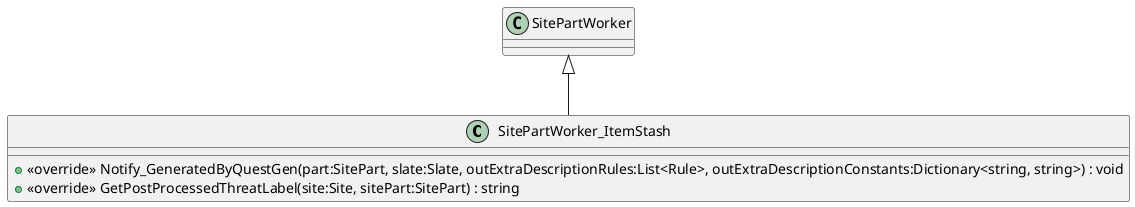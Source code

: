 @startuml
class SitePartWorker_ItemStash {
    + <<override>> Notify_GeneratedByQuestGen(part:SitePart, slate:Slate, outExtraDescriptionRules:List<Rule>, outExtraDescriptionConstants:Dictionary<string, string>) : void
    + <<override>> GetPostProcessedThreatLabel(site:Site, sitePart:SitePart) : string
}
SitePartWorker <|-- SitePartWorker_ItemStash
@enduml
